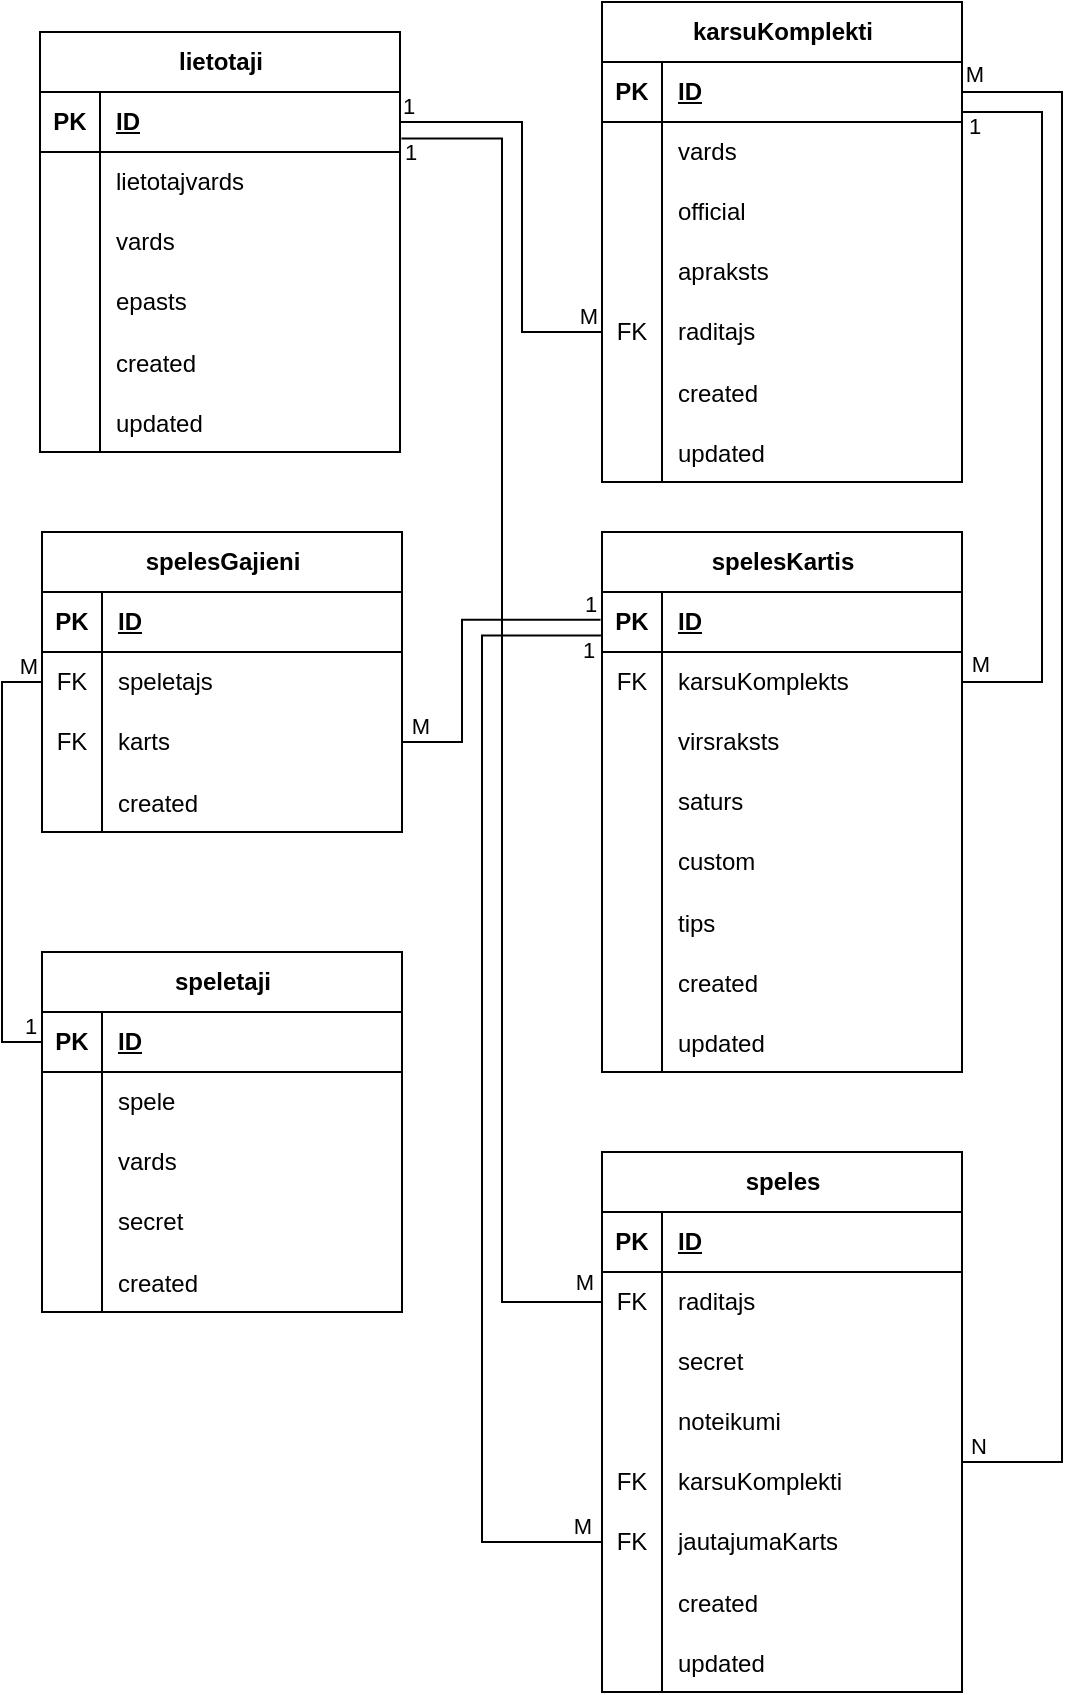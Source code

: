 <mxfile version="24.5.2" type="github">
  <diagram name="Page-1" id="EXvk1av4QzbM2JEnsB6L">
    <mxGraphModel dx="2074" dy="1150" grid="1" gridSize="10" guides="1" tooltips="1" connect="1" arrows="1" fold="1" page="1" pageScale="1" pageWidth="850" pageHeight="1100" math="0" shadow="0">
      <root>
        <mxCell id="0" />
        <mxCell id="1" parent="0" />
        <mxCell id="kJWyibOZ3onQmfDaFKH7-1" value="lietotaji" style="shape=table;startSize=30;container=1;collapsible=1;childLayout=tableLayout;fixedRows=1;rowLines=0;fontStyle=1;align=center;resizeLast=1;html=1;" parent="1" vertex="1">
          <mxGeometry x="319" y="200" width="180" height="210" as="geometry" />
        </mxCell>
        <mxCell id="kJWyibOZ3onQmfDaFKH7-2" value="" style="shape=tableRow;horizontal=0;startSize=0;swimlaneHead=0;swimlaneBody=0;fillColor=none;collapsible=0;dropTarget=0;points=[[0,0.5],[1,0.5]];portConstraint=eastwest;top=0;left=0;right=0;bottom=1;" parent="kJWyibOZ3onQmfDaFKH7-1" vertex="1">
          <mxGeometry y="30" width="180" height="30" as="geometry" />
        </mxCell>
        <mxCell id="kJWyibOZ3onQmfDaFKH7-3" value="PK" style="shape=partialRectangle;connectable=0;fillColor=none;top=0;left=0;bottom=0;right=0;fontStyle=1;overflow=hidden;whiteSpace=wrap;html=1;" parent="kJWyibOZ3onQmfDaFKH7-2" vertex="1">
          <mxGeometry width="30" height="30" as="geometry">
            <mxRectangle width="30" height="30" as="alternateBounds" />
          </mxGeometry>
        </mxCell>
        <mxCell id="kJWyibOZ3onQmfDaFKH7-4" value="ID" style="shape=partialRectangle;connectable=0;fillColor=none;top=0;left=0;bottom=0;right=0;align=left;spacingLeft=6;fontStyle=5;overflow=hidden;whiteSpace=wrap;html=1;" parent="kJWyibOZ3onQmfDaFKH7-2" vertex="1">
          <mxGeometry x="30" width="150" height="30" as="geometry">
            <mxRectangle width="150" height="30" as="alternateBounds" />
          </mxGeometry>
        </mxCell>
        <mxCell id="kJWyibOZ3onQmfDaFKH7-5" value="" style="shape=tableRow;horizontal=0;startSize=0;swimlaneHead=0;swimlaneBody=0;fillColor=none;collapsible=0;dropTarget=0;points=[[0,0.5],[1,0.5]];portConstraint=eastwest;top=0;left=0;right=0;bottom=0;" parent="kJWyibOZ3onQmfDaFKH7-1" vertex="1">
          <mxGeometry y="60" width="180" height="30" as="geometry" />
        </mxCell>
        <mxCell id="kJWyibOZ3onQmfDaFKH7-6" value="" style="shape=partialRectangle;connectable=0;fillColor=none;top=0;left=0;bottom=0;right=0;editable=1;overflow=hidden;whiteSpace=wrap;html=1;" parent="kJWyibOZ3onQmfDaFKH7-5" vertex="1">
          <mxGeometry width="30" height="30" as="geometry">
            <mxRectangle width="30" height="30" as="alternateBounds" />
          </mxGeometry>
        </mxCell>
        <mxCell id="kJWyibOZ3onQmfDaFKH7-7" value="lietotajvards&lt;span style=&quot;white-space: pre;&quot;&gt;&#x9;&lt;/span&gt;" style="shape=partialRectangle;connectable=0;fillColor=none;top=0;left=0;bottom=0;right=0;align=left;spacingLeft=6;overflow=hidden;whiteSpace=wrap;html=1;" parent="kJWyibOZ3onQmfDaFKH7-5" vertex="1">
          <mxGeometry x="30" width="150" height="30" as="geometry">
            <mxRectangle width="150" height="30" as="alternateBounds" />
          </mxGeometry>
        </mxCell>
        <mxCell id="kJWyibOZ3onQmfDaFKH7-8" value="" style="shape=tableRow;horizontal=0;startSize=0;swimlaneHead=0;swimlaneBody=0;fillColor=none;collapsible=0;dropTarget=0;points=[[0,0.5],[1,0.5]];portConstraint=eastwest;top=0;left=0;right=0;bottom=0;" parent="kJWyibOZ3onQmfDaFKH7-1" vertex="1">
          <mxGeometry y="90" width="180" height="30" as="geometry" />
        </mxCell>
        <mxCell id="kJWyibOZ3onQmfDaFKH7-9" value="" style="shape=partialRectangle;connectable=0;fillColor=none;top=0;left=0;bottom=0;right=0;editable=1;overflow=hidden;whiteSpace=wrap;html=1;" parent="kJWyibOZ3onQmfDaFKH7-8" vertex="1">
          <mxGeometry width="30" height="30" as="geometry">
            <mxRectangle width="30" height="30" as="alternateBounds" />
          </mxGeometry>
        </mxCell>
        <mxCell id="kJWyibOZ3onQmfDaFKH7-10" value="vards" style="shape=partialRectangle;connectable=0;fillColor=none;top=0;left=0;bottom=0;right=0;align=left;spacingLeft=6;overflow=hidden;whiteSpace=wrap;html=1;" parent="kJWyibOZ3onQmfDaFKH7-8" vertex="1">
          <mxGeometry x="30" width="150" height="30" as="geometry">
            <mxRectangle width="150" height="30" as="alternateBounds" />
          </mxGeometry>
        </mxCell>
        <mxCell id="kJWyibOZ3onQmfDaFKH7-11" value="" style="shape=tableRow;horizontal=0;startSize=0;swimlaneHead=0;swimlaneBody=0;fillColor=none;collapsible=0;dropTarget=0;points=[[0,0.5],[1,0.5]];portConstraint=eastwest;top=0;left=0;right=0;bottom=0;" parent="kJWyibOZ3onQmfDaFKH7-1" vertex="1">
          <mxGeometry y="120" width="180" height="30" as="geometry" />
        </mxCell>
        <mxCell id="kJWyibOZ3onQmfDaFKH7-12" value="" style="shape=partialRectangle;connectable=0;fillColor=none;top=0;left=0;bottom=0;right=0;editable=1;overflow=hidden;whiteSpace=wrap;html=1;" parent="kJWyibOZ3onQmfDaFKH7-11" vertex="1">
          <mxGeometry width="30" height="30" as="geometry">
            <mxRectangle width="30" height="30" as="alternateBounds" />
          </mxGeometry>
        </mxCell>
        <mxCell id="kJWyibOZ3onQmfDaFKH7-13" value="epasts" style="shape=partialRectangle;connectable=0;fillColor=none;top=0;left=0;bottom=0;right=0;align=left;spacingLeft=6;overflow=hidden;whiteSpace=wrap;html=1;" parent="kJWyibOZ3onQmfDaFKH7-11" vertex="1">
          <mxGeometry x="30" width="150" height="30" as="geometry">
            <mxRectangle width="150" height="30" as="alternateBounds" />
          </mxGeometry>
        </mxCell>
        <mxCell id="kJWyibOZ3onQmfDaFKH7-14" value="" style="shape=tableRow;horizontal=0;startSize=0;swimlaneHead=0;swimlaneBody=0;fillColor=none;collapsible=0;dropTarget=0;points=[[0,0.5],[1,0.5]];portConstraint=eastwest;top=0;left=0;right=0;bottom=0;" parent="kJWyibOZ3onQmfDaFKH7-1" vertex="1">
          <mxGeometry y="150" width="180" height="30" as="geometry" />
        </mxCell>
        <mxCell id="kJWyibOZ3onQmfDaFKH7-15" value="" style="shape=partialRectangle;connectable=0;fillColor=none;top=0;left=0;bottom=0;right=0;editable=1;overflow=hidden;" parent="kJWyibOZ3onQmfDaFKH7-14" vertex="1">
          <mxGeometry width="30" height="30" as="geometry">
            <mxRectangle width="30" height="30" as="alternateBounds" />
          </mxGeometry>
        </mxCell>
        <mxCell id="kJWyibOZ3onQmfDaFKH7-16" value="created" style="shape=partialRectangle;connectable=0;fillColor=none;top=0;left=0;bottom=0;right=0;align=left;spacingLeft=6;overflow=hidden;" parent="kJWyibOZ3onQmfDaFKH7-14" vertex="1">
          <mxGeometry x="30" width="150" height="30" as="geometry">
            <mxRectangle width="150" height="30" as="alternateBounds" />
          </mxGeometry>
        </mxCell>
        <mxCell id="kJWyibOZ3onQmfDaFKH7-17" value="" style="shape=tableRow;horizontal=0;startSize=0;swimlaneHead=0;swimlaneBody=0;fillColor=none;collapsible=0;dropTarget=0;points=[[0,0.5],[1,0.5]];portConstraint=eastwest;top=0;left=0;right=0;bottom=0;" parent="kJWyibOZ3onQmfDaFKH7-1" vertex="1">
          <mxGeometry y="180" width="180" height="30" as="geometry" />
        </mxCell>
        <mxCell id="kJWyibOZ3onQmfDaFKH7-18" value="" style="shape=partialRectangle;connectable=0;fillColor=none;top=0;left=0;bottom=0;right=0;editable=1;overflow=hidden;" parent="kJWyibOZ3onQmfDaFKH7-17" vertex="1">
          <mxGeometry width="30" height="30" as="geometry">
            <mxRectangle width="30" height="30" as="alternateBounds" />
          </mxGeometry>
        </mxCell>
        <mxCell id="kJWyibOZ3onQmfDaFKH7-19" value="updated" style="shape=partialRectangle;connectable=0;fillColor=none;top=0;left=0;bottom=0;right=0;align=left;spacingLeft=6;overflow=hidden;" parent="kJWyibOZ3onQmfDaFKH7-17" vertex="1">
          <mxGeometry x="30" width="150" height="30" as="geometry">
            <mxRectangle width="150" height="30" as="alternateBounds" />
          </mxGeometry>
        </mxCell>
        <mxCell id="kJWyibOZ3onQmfDaFKH7-20" value="karsuKomplekti" style="shape=table;startSize=30;container=1;collapsible=1;childLayout=tableLayout;fixedRows=1;rowLines=0;fontStyle=1;align=center;resizeLast=1;html=1;" parent="1" vertex="1">
          <mxGeometry x="600" y="185" width="180" height="240" as="geometry" />
        </mxCell>
        <mxCell id="kJWyibOZ3onQmfDaFKH7-21" value="" style="shape=tableRow;horizontal=0;startSize=0;swimlaneHead=0;swimlaneBody=0;fillColor=none;collapsible=0;dropTarget=0;points=[[0,0.5],[1,0.5]];portConstraint=eastwest;top=0;left=0;right=0;bottom=1;" parent="kJWyibOZ3onQmfDaFKH7-20" vertex="1">
          <mxGeometry y="30" width="180" height="30" as="geometry" />
        </mxCell>
        <mxCell id="kJWyibOZ3onQmfDaFKH7-22" value="PK" style="shape=partialRectangle;connectable=0;fillColor=none;top=0;left=0;bottom=0;right=0;fontStyle=1;overflow=hidden;whiteSpace=wrap;html=1;" parent="kJWyibOZ3onQmfDaFKH7-21" vertex="1">
          <mxGeometry width="30" height="30" as="geometry">
            <mxRectangle width="30" height="30" as="alternateBounds" />
          </mxGeometry>
        </mxCell>
        <mxCell id="kJWyibOZ3onQmfDaFKH7-23" value="ID" style="shape=partialRectangle;connectable=0;fillColor=none;top=0;left=0;bottom=0;right=0;align=left;spacingLeft=6;fontStyle=5;overflow=hidden;whiteSpace=wrap;html=1;" parent="kJWyibOZ3onQmfDaFKH7-21" vertex="1">
          <mxGeometry x="30" width="150" height="30" as="geometry">
            <mxRectangle width="150" height="30" as="alternateBounds" />
          </mxGeometry>
        </mxCell>
        <mxCell id="kJWyibOZ3onQmfDaFKH7-24" value="" style="shape=tableRow;horizontal=0;startSize=0;swimlaneHead=0;swimlaneBody=0;fillColor=none;collapsible=0;dropTarget=0;points=[[0,0.5],[1,0.5]];portConstraint=eastwest;top=0;left=0;right=0;bottom=0;" parent="kJWyibOZ3onQmfDaFKH7-20" vertex="1">
          <mxGeometry y="60" width="180" height="30" as="geometry" />
        </mxCell>
        <mxCell id="kJWyibOZ3onQmfDaFKH7-25" value="" style="shape=partialRectangle;connectable=0;fillColor=none;top=0;left=0;bottom=0;right=0;editable=1;overflow=hidden;whiteSpace=wrap;html=1;" parent="kJWyibOZ3onQmfDaFKH7-24" vertex="1">
          <mxGeometry width="30" height="30" as="geometry">
            <mxRectangle width="30" height="30" as="alternateBounds" />
          </mxGeometry>
        </mxCell>
        <mxCell id="kJWyibOZ3onQmfDaFKH7-26" value="vards" style="shape=partialRectangle;connectable=0;fillColor=none;top=0;left=0;bottom=0;right=0;align=left;spacingLeft=6;overflow=hidden;whiteSpace=wrap;html=1;" parent="kJWyibOZ3onQmfDaFKH7-24" vertex="1">
          <mxGeometry x="30" width="150" height="30" as="geometry">
            <mxRectangle width="150" height="30" as="alternateBounds" />
          </mxGeometry>
        </mxCell>
        <mxCell id="kJWyibOZ3onQmfDaFKH7-27" value="" style="shape=tableRow;horizontal=0;startSize=0;swimlaneHead=0;swimlaneBody=0;fillColor=none;collapsible=0;dropTarget=0;points=[[0,0.5],[1,0.5]];portConstraint=eastwest;top=0;left=0;right=0;bottom=0;" parent="kJWyibOZ3onQmfDaFKH7-20" vertex="1">
          <mxGeometry y="90" width="180" height="30" as="geometry" />
        </mxCell>
        <mxCell id="kJWyibOZ3onQmfDaFKH7-28" value="" style="shape=partialRectangle;connectable=0;fillColor=none;top=0;left=0;bottom=0;right=0;editable=1;overflow=hidden;whiteSpace=wrap;html=1;" parent="kJWyibOZ3onQmfDaFKH7-27" vertex="1">
          <mxGeometry width="30" height="30" as="geometry">
            <mxRectangle width="30" height="30" as="alternateBounds" />
          </mxGeometry>
        </mxCell>
        <mxCell id="kJWyibOZ3onQmfDaFKH7-29" value="official" style="shape=partialRectangle;connectable=0;fillColor=none;top=0;left=0;bottom=0;right=0;align=left;spacingLeft=6;overflow=hidden;whiteSpace=wrap;html=1;" parent="kJWyibOZ3onQmfDaFKH7-27" vertex="1">
          <mxGeometry x="30" width="150" height="30" as="geometry">
            <mxRectangle width="150" height="30" as="alternateBounds" />
          </mxGeometry>
        </mxCell>
        <mxCell id="kJWyibOZ3onQmfDaFKH7-30" value="" style="shape=tableRow;horizontal=0;startSize=0;swimlaneHead=0;swimlaneBody=0;fillColor=none;collapsible=0;dropTarget=0;points=[[0,0.5],[1,0.5]];portConstraint=eastwest;top=0;left=0;right=0;bottom=0;" parent="kJWyibOZ3onQmfDaFKH7-20" vertex="1">
          <mxGeometry y="120" width="180" height="30" as="geometry" />
        </mxCell>
        <mxCell id="kJWyibOZ3onQmfDaFKH7-31" value="" style="shape=partialRectangle;connectable=0;fillColor=none;top=0;left=0;bottom=0;right=0;editable=1;overflow=hidden;whiteSpace=wrap;html=1;" parent="kJWyibOZ3onQmfDaFKH7-30" vertex="1">
          <mxGeometry width="30" height="30" as="geometry">
            <mxRectangle width="30" height="30" as="alternateBounds" />
          </mxGeometry>
        </mxCell>
        <mxCell id="kJWyibOZ3onQmfDaFKH7-32" value="apraksts" style="shape=partialRectangle;connectable=0;fillColor=none;top=0;left=0;bottom=0;right=0;align=left;spacingLeft=6;overflow=hidden;whiteSpace=wrap;html=1;" parent="kJWyibOZ3onQmfDaFKH7-30" vertex="1">
          <mxGeometry x="30" width="150" height="30" as="geometry">
            <mxRectangle width="150" height="30" as="alternateBounds" />
          </mxGeometry>
        </mxCell>
        <mxCell id="kJWyibOZ3onQmfDaFKH7-33" value="" style="shape=tableRow;horizontal=0;startSize=0;swimlaneHead=0;swimlaneBody=0;fillColor=none;collapsible=0;dropTarget=0;points=[[0,0.5],[1,0.5]];portConstraint=eastwest;top=0;left=0;right=0;bottom=0;" parent="kJWyibOZ3onQmfDaFKH7-20" vertex="1">
          <mxGeometry y="150" width="180" height="30" as="geometry" />
        </mxCell>
        <mxCell id="kJWyibOZ3onQmfDaFKH7-34" value="FK" style="shape=partialRectangle;connectable=0;fillColor=none;top=0;left=0;bottom=0;right=0;fontStyle=0;overflow=hidden;whiteSpace=wrap;html=1;" parent="kJWyibOZ3onQmfDaFKH7-33" vertex="1">
          <mxGeometry width="30" height="30" as="geometry">
            <mxRectangle width="30" height="30" as="alternateBounds" />
          </mxGeometry>
        </mxCell>
        <mxCell id="kJWyibOZ3onQmfDaFKH7-35" value="raditajs" style="shape=partialRectangle;connectable=0;fillColor=none;top=0;left=0;bottom=0;right=0;align=left;spacingLeft=6;fontStyle=0;overflow=hidden;whiteSpace=wrap;html=1;" parent="kJWyibOZ3onQmfDaFKH7-33" vertex="1">
          <mxGeometry x="30" width="150" height="30" as="geometry">
            <mxRectangle width="150" height="30" as="alternateBounds" />
          </mxGeometry>
        </mxCell>
        <mxCell id="kJWyibOZ3onQmfDaFKH7-162" value="" style="shape=tableRow;horizontal=0;startSize=0;swimlaneHead=0;swimlaneBody=0;fillColor=none;collapsible=0;dropTarget=0;points=[[0,0.5],[1,0.5]];portConstraint=eastwest;top=0;left=0;right=0;bottom=0;" parent="kJWyibOZ3onQmfDaFKH7-20" vertex="1">
          <mxGeometry y="180" width="180" height="30" as="geometry" />
        </mxCell>
        <mxCell id="kJWyibOZ3onQmfDaFKH7-163" value="" style="shape=partialRectangle;connectable=0;fillColor=none;top=0;left=0;bottom=0;right=0;editable=1;overflow=hidden;" parent="kJWyibOZ3onQmfDaFKH7-162" vertex="1">
          <mxGeometry width="30" height="30" as="geometry">
            <mxRectangle width="30" height="30" as="alternateBounds" />
          </mxGeometry>
        </mxCell>
        <mxCell id="kJWyibOZ3onQmfDaFKH7-164" value="created" style="shape=partialRectangle;connectable=0;fillColor=none;top=0;left=0;bottom=0;right=0;align=left;spacingLeft=6;overflow=hidden;" parent="kJWyibOZ3onQmfDaFKH7-162" vertex="1">
          <mxGeometry x="30" width="150" height="30" as="geometry">
            <mxRectangle width="150" height="30" as="alternateBounds" />
          </mxGeometry>
        </mxCell>
        <mxCell id="kJWyibOZ3onQmfDaFKH7-165" value="" style="shape=tableRow;horizontal=0;startSize=0;swimlaneHead=0;swimlaneBody=0;fillColor=none;collapsible=0;dropTarget=0;points=[[0,0.5],[1,0.5]];portConstraint=eastwest;top=0;left=0;right=0;bottom=0;" parent="kJWyibOZ3onQmfDaFKH7-20" vertex="1">
          <mxGeometry y="210" width="180" height="30" as="geometry" />
        </mxCell>
        <mxCell id="kJWyibOZ3onQmfDaFKH7-166" value="" style="shape=partialRectangle;connectable=0;fillColor=none;top=0;left=0;bottom=0;right=0;editable=1;overflow=hidden;" parent="kJWyibOZ3onQmfDaFKH7-165" vertex="1">
          <mxGeometry width="30" height="30" as="geometry">
            <mxRectangle width="30" height="30" as="alternateBounds" />
          </mxGeometry>
        </mxCell>
        <mxCell id="kJWyibOZ3onQmfDaFKH7-167" value="updated" style="shape=partialRectangle;connectable=0;fillColor=none;top=0;left=0;bottom=0;right=0;align=left;spacingLeft=6;overflow=hidden;" parent="kJWyibOZ3onQmfDaFKH7-165" vertex="1">
          <mxGeometry x="30" width="150" height="30" as="geometry">
            <mxRectangle width="150" height="30" as="alternateBounds" />
          </mxGeometry>
        </mxCell>
        <mxCell id="kJWyibOZ3onQmfDaFKH7-36" style="edgeStyle=orthogonalEdgeStyle;rounded=0;orthogonalLoop=1;jettySize=auto;html=1;entryX=1;entryY=0.5;entryDx=0;entryDy=0;endArrow=none;endFill=0;" parent="1" source="kJWyibOZ3onQmfDaFKH7-33" target="kJWyibOZ3onQmfDaFKH7-2" edge="1">
          <mxGeometry relative="1" as="geometry">
            <Array as="points">
              <mxPoint x="560" y="350" />
              <mxPoint x="560" y="245" />
            </Array>
          </mxGeometry>
        </mxCell>
        <mxCell id="kJWyibOZ3onQmfDaFKH7-127" value="1" style="edgeLabel;html=1;align=center;verticalAlign=middle;resizable=0;points=[];" parent="kJWyibOZ3onQmfDaFKH7-36" vertex="1" connectable="0">
          <mxGeometry x="0.92" relative="1" as="geometry">
            <mxPoint x="-4" y="-8" as="offset" />
          </mxGeometry>
        </mxCell>
        <mxCell id="kJWyibOZ3onQmfDaFKH7-128" value="M" style="edgeLabel;html=1;align=center;verticalAlign=middle;resizable=0;points=[];" parent="kJWyibOZ3onQmfDaFKH7-36" vertex="1" connectable="0">
          <mxGeometry x="-0.882" relative="1" as="geometry">
            <mxPoint x="5" y="-8" as="offset" />
          </mxGeometry>
        </mxCell>
        <mxCell id="kJWyibOZ3onQmfDaFKH7-37" value="spelesGajieni" style="shape=table;startSize=30;container=1;collapsible=1;childLayout=tableLayout;fixedRows=1;rowLines=0;fontStyle=1;align=center;resizeLast=1;html=1;" parent="1" vertex="1">
          <mxGeometry x="320" y="450" width="180" height="150" as="geometry" />
        </mxCell>
        <mxCell id="kJWyibOZ3onQmfDaFKH7-38" value="" style="shape=tableRow;horizontal=0;startSize=0;swimlaneHead=0;swimlaneBody=0;fillColor=none;collapsible=0;dropTarget=0;points=[[0,0.5],[1,0.5]];portConstraint=eastwest;top=0;left=0;right=0;bottom=1;" parent="kJWyibOZ3onQmfDaFKH7-37" vertex="1">
          <mxGeometry y="30" width="180" height="30" as="geometry" />
        </mxCell>
        <mxCell id="kJWyibOZ3onQmfDaFKH7-39" value="PK" style="shape=partialRectangle;connectable=0;fillColor=none;top=0;left=0;bottom=0;right=0;fontStyle=1;overflow=hidden;whiteSpace=wrap;html=1;" parent="kJWyibOZ3onQmfDaFKH7-38" vertex="1">
          <mxGeometry width="30" height="30" as="geometry">
            <mxRectangle width="30" height="30" as="alternateBounds" />
          </mxGeometry>
        </mxCell>
        <mxCell id="kJWyibOZ3onQmfDaFKH7-40" value="ID" style="shape=partialRectangle;connectable=0;fillColor=none;top=0;left=0;bottom=0;right=0;align=left;spacingLeft=6;fontStyle=5;overflow=hidden;whiteSpace=wrap;html=1;" parent="kJWyibOZ3onQmfDaFKH7-38" vertex="1">
          <mxGeometry x="30" width="150" height="30" as="geometry">
            <mxRectangle width="150" height="30" as="alternateBounds" />
          </mxGeometry>
        </mxCell>
        <mxCell id="kJWyibOZ3onQmfDaFKH7-53" value="" style="shape=tableRow;horizontal=0;startSize=0;swimlaneHead=0;swimlaneBody=0;fillColor=none;collapsible=0;dropTarget=0;points=[[0,0.5],[1,0.5]];portConstraint=eastwest;top=0;left=0;right=0;bottom=0;" parent="kJWyibOZ3onQmfDaFKH7-37" vertex="1">
          <mxGeometry y="60" width="180" height="30" as="geometry" />
        </mxCell>
        <mxCell id="kJWyibOZ3onQmfDaFKH7-54" value="FK" style="shape=partialRectangle;connectable=0;fillColor=none;top=0;left=0;bottom=0;right=0;fontStyle=0;overflow=hidden;whiteSpace=wrap;html=1;" parent="kJWyibOZ3onQmfDaFKH7-53" vertex="1">
          <mxGeometry width="30" height="30" as="geometry">
            <mxRectangle width="30" height="30" as="alternateBounds" />
          </mxGeometry>
        </mxCell>
        <mxCell id="kJWyibOZ3onQmfDaFKH7-55" value="speletajs" style="shape=partialRectangle;connectable=0;fillColor=none;top=0;left=0;bottom=0;right=0;align=left;spacingLeft=6;fontStyle=0;overflow=hidden;whiteSpace=wrap;html=1;" parent="kJWyibOZ3onQmfDaFKH7-53" vertex="1">
          <mxGeometry x="30" width="150" height="30" as="geometry">
            <mxRectangle width="150" height="30" as="alternateBounds" />
          </mxGeometry>
        </mxCell>
        <mxCell id="kJWyibOZ3onQmfDaFKH7-56" value="" style="shape=tableRow;horizontal=0;startSize=0;swimlaneHead=0;swimlaneBody=0;fillColor=none;collapsible=0;dropTarget=0;points=[[0,0.5],[1,0.5]];portConstraint=eastwest;top=0;left=0;right=0;bottom=0;" parent="kJWyibOZ3onQmfDaFKH7-37" vertex="1">
          <mxGeometry y="90" width="180" height="30" as="geometry" />
        </mxCell>
        <mxCell id="kJWyibOZ3onQmfDaFKH7-57" value="FK" style="shape=partialRectangle;connectable=0;fillColor=none;top=0;left=0;bottom=0;right=0;fontStyle=0;overflow=hidden;whiteSpace=wrap;html=1;" parent="kJWyibOZ3onQmfDaFKH7-56" vertex="1">
          <mxGeometry width="30" height="30" as="geometry">
            <mxRectangle width="30" height="30" as="alternateBounds" />
          </mxGeometry>
        </mxCell>
        <mxCell id="kJWyibOZ3onQmfDaFKH7-58" value="karts" style="shape=partialRectangle;connectable=0;fillColor=none;top=0;left=0;bottom=0;right=0;align=left;spacingLeft=6;fontStyle=0;overflow=hidden;whiteSpace=wrap;html=1;" parent="kJWyibOZ3onQmfDaFKH7-56" vertex="1">
          <mxGeometry x="30" width="150" height="30" as="geometry">
            <mxRectangle width="150" height="30" as="alternateBounds" />
          </mxGeometry>
        </mxCell>
        <mxCell id="kJWyibOZ3onQmfDaFKH7-171" value="" style="shape=tableRow;horizontal=0;startSize=0;swimlaneHead=0;swimlaneBody=0;fillColor=none;collapsible=0;dropTarget=0;points=[[0,0.5],[1,0.5]];portConstraint=eastwest;top=0;left=0;right=0;bottom=0;" parent="kJWyibOZ3onQmfDaFKH7-37" vertex="1">
          <mxGeometry y="120" width="180" height="30" as="geometry" />
        </mxCell>
        <mxCell id="kJWyibOZ3onQmfDaFKH7-172" value="" style="shape=partialRectangle;connectable=0;fillColor=none;top=0;left=0;bottom=0;right=0;editable=1;overflow=hidden;" parent="kJWyibOZ3onQmfDaFKH7-171" vertex="1">
          <mxGeometry width="30" height="30" as="geometry">
            <mxRectangle width="30" height="30" as="alternateBounds" />
          </mxGeometry>
        </mxCell>
        <mxCell id="kJWyibOZ3onQmfDaFKH7-173" value="created" style="shape=partialRectangle;connectable=0;fillColor=none;top=0;left=0;bottom=0;right=0;align=left;spacingLeft=6;overflow=hidden;" parent="kJWyibOZ3onQmfDaFKH7-171" vertex="1">
          <mxGeometry x="30" width="150" height="30" as="geometry">
            <mxRectangle width="150" height="30" as="alternateBounds" />
          </mxGeometry>
        </mxCell>
        <mxCell id="kJWyibOZ3onQmfDaFKH7-61" value="speletaji" style="shape=table;startSize=30;container=1;collapsible=1;childLayout=tableLayout;fixedRows=1;rowLines=0;fontStyle=1;align=center;resizeLast=1;html=1;" parent="1" vertex="1">
          <mxGeometry x="320" y="660" width="180" height="180" as="geometry" />
        </mxCell>
        <mxCell id="kJWyibOZ3onQmfDaFKH7-62" value="" style="shape=tableRow;horizontal=0;startSize=0;swimlaneHead=0;swimlaneBody=0;fillColor=none;collapsible=0;dropTarget=0;points=[[0,0.5],[1,0.5]];portConstraint=eastwest;top=0;left=0;right=0;bottom=1;" parent="kJWyibOZ3onQmfDaFKH7-61" vertex="1">
          <mxGeometry y="30" width="180" height="30" as="geometry" />
        </mxCell>
        <mxCell id="kJWyibOZ3onQmfDaFKH7-63" value="PK" style="shape=partialRectangle;connectable=0;fillColor=none;top=0;left=0;bottom=0;right=0;fontStyle=1;overflow=hidden;whiteSpace=wrap;html=1;" parent="kJWyibOZ3onQmfDaFKH7-62" vertex="1">
          <mxGeometry width="30" height="30" as="geometry">
            <mxRectangle width="30" height="30" as="alternateBounds" />
          </mxGeometry>
        </mxCell>
        <mxCell id="kJWyibOZ3onQmfDaFKH7-64" value="ID" style="shape=partialRectangle;connectable=0;fillColor=none;top=0;left=0;bottom=0;right=0;align=left;spacingLeft=6;fontStyle=5;overflow=hidden;whiteSpace=wrap;html=1;" parent="kJWyibOZ3onQmfDaFKH7-62" vertex="1">
          <mxGeometry x="30" width="150" height="30" as="geometry">
            <mxRectangle width="150" height="30" as="alternateBounds" />
          </mxGeometry>
        </mxCell>
        <mxCell id="kJWyibOZ3onQmfDaFKH7-65" value="" style="shape=tableRow;horizontal=0;startSize=0;swimlaneHead=0;swimlaneBody=0;fillColor=none;collapsible=0;dropTarget=0;points=[[0,0.5],[1,0.5]];portConstraint=eastwest;top=0;left=0;right=0;bottom=0;" parent="kJWyibOZ3onQmfDaFKH7-61" vertex="1">
          <mxGeometry y="60" width="180" height="30" as="geometry" />
        </mxCell>
        <mxCell id="kJWyibOZ3onQmfDaFKH7-66" value="" style="shape=partialRectangle;connectable=0;fillColor=none;top=0;left=0;bottom=0;right=0;editable=1;overflow=hidden;whiteSpace=wrap;html=1;" parent="kJWyibOZ3onQmfDaFKH7-65" vertex="1">
          <mxGeometry width="30" height="30" as="geometry">
            <mxRectangle width="30" height="30" as="alternateBounds" />
          </mxGeometry>
        </mxCell>
        <mxCell id="kJWyibOZ3onQmfDaFKH7-67" value="spele" style="shape=partialRectangle;connectable=0;fillColor=none;top=0;left=0;bottom=0;right=0;align=left;spacingLeft=6;overflow=hidden;whiteSpace=wrap;html=1;" parent="kJWyibOZ3onQmfDaFKH7-65" vertex="1">
          <mxGeometry x="30" width="150" height="30" as="geometry">
            <mxRectangle width="150" height="30" as="alternateBounds" />
          </mxGeometry>
        </mxCell>
        <mxCell id="kJWyibOZ3onQmfDaFKH7-68" value="" style="shape=tableRow;horizontal=0;startSize=0;swimlaneHead=0;swimlaneBody=0;fillColor=none;collapsible=0;dropTarget=0;points=[[0,0.5],[1,0.5]];portConstraint=eastwest;top=0;left=0;right=0;bottom=0;" parent="kJWyibOZ3onQmfDaFKH7-61" vertex="1">
          <mxGeometry y="90" width="180" height="30" as="geometry" />
        </mxCell>
        <mxCell id="kJWyibOZ3onQmfDaFKH7-69" value="" style="shape=partialRectangle;connectable=0;fillColor=none;top=0;left=0;bottom=0;right=0;editable=1;overflow=hidden;whiteSpace=wrap;html=1;" parent="kJWyibOZ3onQmfDaFKH7-68" vertex="1">
          <mxGeometry width="30" height="30" as="geometry">
            <mxRectangle width="30" height="30" as="alternateBounds" />
          </mxGeometry>
        </mxCell>
        <mxCell id="kJWyibOZ3onQmfDaFKH7-70" value="vards" style="shape=partialRectangle;connectable=0;fillColor=none;top=0;left=0;bottom=0;right=0;align=left;spacingLeft=6;overflow=hidden;whiteSpace=wrap;html=1;" parent="kJWyibOZ3onQmfDaFKH7-68" vertex="1">
          <mxGeometry x="30" width="150" height="30" as="geometry">
            <mxRectangle width="150" height="30" as="alternateBounds" />
          </mxGeometry>
        </mxCell>
        <mxCell id="kJWyibOZ3onQmfDaFKH7-71" value="" style="shape=tableRow;horizontal=0;startSize=0;swimlaneHead=0;swimlaneBody=0;fillColor=none;collapsible=0;dropTarget=0;points=[[0,0.5],[1,0.5]];portConstraint=eastwest;top=0;left=0;right=0;bottom=0;" parent="kJWyibOZ3onQmfDaFKH7-61" vertex="1">
          <mxGeometry y="120" width="180" height="30" as="geometry" />
        </mxCell>
        <mxCell id="kJWyibOZ3onQmfDaFKH7-72" value="" style="shape=partialRectangle;connectable=0;fillColor=none;top=0;left=0;bottom=0;right=0;editable=1;overflow=hidden;whiteSpace=wrap;html=1;" parent="kJWyibOZ3onQmfDaFKH7-71" vertex="1">
          <mxGeometry width="30" height="30" as="geometry">
            <mxRectangle width="30" height="30" as="alternateBounds" />
          </mxGeometry>
        </mxCell>
        <mxCell id="kJWyibOZ3onQmfDaFKH7-73" value="secret" style="shape=partialRectangle;connectable=0;fillColor=none;top=0;left=0;bottom=0;right=0;align=left;spacingLeft=6;overflow=hidden;whiteSpace=wrap;html=1;" parent="kJWyibOZ3onQmfDaFKH7-71" vertex="1">
          <mxGeometry x="30" width="150" height="30" as="geometry">
            <mxRectangle width="150" height="30" as="alternateBounds" />
          </mxGeometry>
        </mxCell>
        <mxCell id="kJWyibOZ3onQmfDaFKH7-141" value="" style="shape=tableRow;horizontal=0;startSize=0;swimlaneHead=0;swimlaneBody=0;fillColor=none;collapsible=0;dropTarget=0;points=[[0,0.5],[1,0.5]];portConstraint=eastwest;top=0;left=0;right=0;bottom=0;" parent="kJWyibOZ3onQmfDaFKH7-61" vertex="1">
          <mxGeometry y="150" width="180" height="30" as="geometry" />
        </mxCell>
        <mxCell id="kJWyibOZ3onQmfDaFKH7-142" value="" style="shape=partialRectangle;connectable=0;fillColor=none;top=0;left=0;bottom=0;right=0;editable=1;overflow=hidden;" parent="kJWyibOZ3onQmfDaFKH7-141" vertex="1">
          <mxGeometry width="30" height="30" as="geometry">
            <mxRectangle width="30" height="30" as="alternateBounds" />
          </mxGeometry>
        </mxCell>
        <mxCell id="kJWyibOZ3onQmfDaFKH7-143" value="created" style="shape=partialRectangle;connectable=0;fillColor=none;top=0;left=0;bottom=0;right=0;align=left;spacingLeft=6;overflow=hidden;" parent="kJWyibOZ3onQmfDaFKH7-141" vertex="1">
          <mxGeometry x="30" width="150" height="30" as="geometry">
            <mxRectangle width="150" height="30" as="alternateBounds" />
          </mxGeometry>
        </mxCell>
        <mxCell id="kJWyibOZ3onQmfDaFKH7-74" style="edgeStyle=orthogonalEdgeStyle;rounded=0;orthogonalLoop=1;jettySize=auto;html=1;entryX=0;entryY=0.5;entryDx=0;entryDy=0;endArrow=none;endFill=0;" parent="1" source="kJWyibOZ3onQmfDaFKH7-53" target="kJWyibOZ3onQmfDaFKH7-62" edge="1">
          <mxGeometry relative="1" as="geometry">
            <Array as="points">
              <mxPoint x="300" y="525" />
              <mxPoint x="300" y="705" />
            </Array>
          </mxGeometry>
        </mxCell>
        <mxCell id="kJWyibOZ3onQmfDaFKH7-119" value="M" style="edgeLabel;html=1;align=center;verticalAlign=middle;resizable=0;points=[];" parent="kJWyibOZ3onQmfDaFKH7-74" vertex="1" connectable="0">
          <mxGeometry x="-0.924" relative="1" as="geometry">
            <mxPoint x="1" y="-8" as="offset" />
          </mxGeometry>
        </mxCell>
        <mxCell id="kJWyibOZ3onQmfDaFKH7-120" value="1" style="edgeLabel;html=1;align=center;verticalAlign=middle;resizable=0;points=[];" parent="kJWyibOZ3onQmfDaFKH7-74" vertex="1" connectable="0">
          <mxGeometry x="0.812" relative="1" as="geometry">
            <mxPoint x="14" y="-8" as="offset" />
          </mxGeometry>
        </mxCell>
        <mxCell id="kJWyibOZ3onQmfDaFKH7-75" value="spelesKartis" style="shape=table;startSize=30;container=1;collapsible=1;childLayout=tableLayout;fixedRows=1;rowLines=0;fontStyle=1;align=center;resizeLast=1;html=1;" parent="1" vertex="1">
          <mxGeometry x="600" y="450" width="180" height="270" as="geometry" />
        </mxCell>
        <mxCell id="kJWyibOZ3onQmfDaFKH7-76" value="" style="shape=tableRow;horizontal=0;startSize=0;swimlaneHead=0;swimlaneBody=0;fillColor=none;collapsible=0;dropTarget=0;points=[[0,0.5],[1,0.5]];portConstraint=eastwest;top=0;left=0;right=0;bottom=1;" parent="kJWyibOZ3onQmfDaFKH7-75" vertex="1">
          <mxGeometry y="30" width="180" height="30" as="geometry" />
        </mxCell>
        <mxCell id="kJWyibOZ3onQmfDaFKH7-77" value="PK" style="shape=partialRectangle;connectable=0;fillColor=none;top=0;left=0;bottom=0;right=0;fontStyle=1;overflow=hidden;whiteSpace=wrap;html=1;" parent="kJWyibOZ3onQmfDaFKH7-76" vertex="1">
          <mxGeometry width="30" height="30" as="geometry">
            <mxRectangle width="30" height="30" as="alternateBounds" />
          </mxGeometry>
        </mxCell>
        <mxCell id="kJWyibOZ3onQmfDaFKH7-78" value="ID" style="shape=partialRectangle;connectable=0;fillColor=none;top=0;left=0;bottom=0;right=0;align=left;spacingLeft=6;fontStyle=5;overflow=hidden;whiteSpace=wrap;html=1;" parent="kJWyibOZ3onQmfDaFKH7-76" vertex="1">
          <mxGeometry x="30" width="150" height="30" as="geometry">
            <mxRectangle width="150" height="30" as="alternateBounds" />
          </mxGeometry>
        </mxCell>
        <mxCell id="kJWyibOZ3onQmfDaFKH7-88" value="" style="shape=tableRow;horizontal=0;startSize=0;swimlaneHead=0;swimlaneBody=0;fillColor=none;collapsible=0;dropTarget=0;points=[[0,0.5],[1,0.5]];portConstraint=eastwest;top=0;left=0;right=0;bottom=0;" parent="kJWyibOZ3onQmfDaFKH7-75" vertex="1">
          <mxGeometry y="60" width="180" height="30" as="geometry" />
        </mxCell>
        <mxCell id="kJWyibOZ3onQmfDaFKH7-89" value="FK" style="shape=partialRectangle;connectable=0;fillColor=none;top=0;left=0;bottom=0;right=0;fontStyle=0;overflow=hidden;whiteSpace=wrap;html=1;" parent="kJWyibOZ3onQmfDaFKH7-88" vertex="1">
          <mxGeometry width="30" height="30" as="geometry">
            <mxRectangle width="30" height="30" as="alternateBounds" />
          </mxGeometry>
        </mxCell>
        <mxCell id="kJWyibOZ3onQmfDaFKH7-90" value="karsuKomplekts" style="shape=partialRectangle;connectable=0;fillColor=none;top=0;left=0;bottom=0;right=0;align=left;spacingLeft=6;fontStyle=0;overflow=hidden;whiteSpace=wrap;html=1;" parent="kJWyibOZ3onQmfDaFKH7-88" vertex="1">
          <mxGeometry x="30" width="150" height="30" as="geometry">
            <mxRectangle width="150" height="30" as="alternateBounds" />
          </mxGeometry>
        </mxCell>
        <mxCell id="kJWyibOZ3onQmfDaFKH7-79" value="" style="shape=tableRow;horizontal=0;startSize=0;swimlaneHead=0;swimlaneBody=0;fillColor=none;collapsible=0;dropTarget=0;points=[[0,0.5],[1,0.5]];portConstraint=eastwest;top=0;left=0;right=0;bottom=0;" parent="kJWyibOZ3onQmfDaFKH7-75" vertex="1">
          <mxGeometry y="90" width="180" height="30" as="geometry" />
        </mxCell>
        <mxCell id="kJWyibOZ3onQmfDaFKH7-80" value="" style="shape=partialRectangle;connectable=0;fillColor=none;top=0;left=0;bottom=0;right=0;editable=1;overflow=hidden;whiteSpace=wrap;html=1;" parent="kJWyibOZ3onQmfDaFKH7-79" vertex="1">
          <mxGeometry width="30" height="30" as="geometry">
            <mxRectangle width="30" height="30" as="alternateBounds" />
          </mxGeometry>
        </mxCell>
        <mxCell id="kJWyibOZ3onQmfDaFKH7-81" value="virsraksts" style="shape=partialRectangle;connectable=0;fillColor=none;top=0;left=0;bottom=0;right=0;align=left;spacingLeft=6;overflow=hidden;whiteSpace=wrap;html=1;" parent="kJWyibOZ3onQmfDaFKH7-79" vertex="1">
          <mxGeometry x="30" width="150" height="30" as="geometry">
            <mxRectangle width="150" height="30" as="alternateBounds" />
          </mxGeometry>
        </mxCell>
        <mxCell id="kJWyibOZ3onQmfDaFKH7-82" value="" style="shape=tableRow;horizontal=0;startSize=0;swimlaneHead=0;swimlaneBody=0;fillColor=none;collapsible=0;dropTarget=0;points=[[0,0.5],[1,0.5]];portConstraint=eastwest;top=0;left=0;right=0;bottom=0;" parent="kJWyibOZ3onQmfDaFKH7-75" vertex="1">
          <mxGeometry y="120" width="180" height="30" as="geometry" />
        </mxCell>
        <mxCell id="kJWyibOZ3onQmfDaFKH7-83" value="" style="shape=partialRectangle;connectable=0;fillColor=none;top=0;left=0;bottom=0;right=0;editable=1;overflow=hidden;whiteSpace=wrap;html=1;" parent="kJWyibOZ3onQmfDaFKH7-82" vertex="1">
          <mxGeometry width="30" height="30" as="geometry">
            <mxRectangle width="30" height="30" as="alternateBounds" />
          </mxGeometry>
        </mxCell>
        <mxCell id="kJWyibOZ3onQmfDaFKH7-84" value="saturs" style="shape=partialRectangle;connectable=0;fillColor=none;top=0;left=0;bottom=0;right=0;align=left;spacingLeft=6;overflow=hidden;whiteSpace=wrap;html=1;" parent="kJWyibOZ3onQmfDaFKH7-82" vertex="1">
          <mxGeometry x="30" width="150" height="30" as="geometry">
            <mxRectangle width="150" height="30" as="alternateBounds" />
          </mxGeometry>
        </mxCell>
        <mxCell id="kJWyibOZ3onQmfDaFKH7-85" value="" style="shape=tableRow;horizontal=0;startSize=0;swimlaneHead=0;swimlaneBody=0;fillColor=none;collapsible=0;dropTarget=0;points=[[0,0.5],[1,0.5]];portConstraint=eastwest;top=0;left=0;right=0;bottom=0;" parent="kJWyibOZ3onQmfDaFKH7-75" vertex="1">
          <mxGeometry y="150" width="180" height="30" as="geometry" />
        </mxCell>
        <mxCell id="kJWyibOZ3onQmfDaFKH7-86" value="" style="shape=partialRectangle;connectable=0;fillColor=none;top=0;left=0;bottom=0;right=0;editable=1;overflow=hidden;whiteSpace=wrap;html=1;" parent="kJWyibOZ3onQmfDaFKH7-85" vertex="1">
          <mxGeometry width="30" height="30" as="geometry">
            <mxRectangle width="30" height="30" as="alternateBounds" />
          </mxGeometry>
        </mxCell>
        <mxCell id="kJWyibOZ3onQmfDaFKH7-87" value="custom" style="shape=partialRectangle;connectable=0;fillColor=none;top=0;left=0;bottom=0;right=0;align=left;spacingLeft=6;overflow=hidden;whiteSpace=wrap;html=1;" parent="kJWyibOZ3onQmfDaFKH7-85" vertex="1">
          <mxGeometry x="30" width="150" height="30" as="geometry">
            <mxRectangle width="150" height="30" as="alternateBounds" />
          </mxGeometry>
        </mxCell>
        <mxCell id="kJWyibOZ3onQmfDaFKH7-91" value="" style="shape=tableRow;horizontal=0;startSize=0;swimlaneHead=0;swimlaneBody=0;fillColor=none;collapsible=0;dropTarget=0;points=[[0,0.5],[1,0.5]];portConstraint=eastwest;top=0;left=0;right=0;bottom=0;" parent="kJWyibOZ3onQmfDaFKH7-75" vertex="1">
          <mxGeometry y="180" width="180" height="30" as="geometry" />
        </mxCell>
        <mxCell id="kJWyibOZ3onQmfDaFKH7-92" value="" style="shape=partialRectangle;connectable=0;fillColor=none;top=0;left=0;bottom=0;right=0;editable=1;overflow=hidden;" parent="kJWyibOZ3onQmfDaFKH7-91" vertex="1">
          <mxGeometry width="30" height="30" as="geometry">
            <mxRectangle width="30" height="30" as="alternateBounds" />
          </mxGeometry>
        </mxCell>
        <mxCell id="kJWyibOZ3onQmfDaFKH7-93" value="tips" style="shape=partialRectangle;connectable=0;fillColor=none;top=0;left=0;bottom=0;right=0;align=left;spacingLeft=6;overflow=hidden;" parent="kJWyibOZ3onQmfDaFKH7-91" vertex="1">
          <mxGeometry x="30" width="150" height="30" as="geometry">
            <mxRectangle width="150" height="30" as="alternateBounds" />
          </mxGeometry>
        </mxCell>
        <mxCell id="kJWyibOZ3onQmfDaFKH7-153" value="" style="shape=tableRow;horizontal=0;startSize=0;swimlaneHead=0;swimlaneBody=0;fillColor=none;collapsible=0;dropTarget=0;points=[[0,0.5],[1,0.5]];portConstraint=eastwest;top=0;left=0;right=0;bottom=0;" parent="kJWyibOZ3onQmfDaFKH7-75" vertex="1">
          <mxGeometry y="210" width="180" height="30" as="geometry" />
        </mxCell>
        <mxCell id="kJWyibOZ3onQmfDaFKH7-154" value="" style="shape=partialRectangle;connectable=0;fillColor=none;top=0;left=0;bottom=0;right=0;editable=1;overflow=hidden;" parent="kJWyibOZ3onQmfDaFKH7-153" vertex="1">
          <mxGeometry width="30" height="30" as="geometry">
            <mxRectangle width="30" height="30" as="alternateBounds" />
          </mxGeometry>
        </mxCell>
        <mxCell id="kJWyibOZ3onQmfDaFKH7-155" value="created" style="shape=partialRectangle;connectable=0;fillColor=none;top=0;left=0;bottom=0;right=0;align=left;spacingLeft=6;overflow=hidden;" parent="kJWyibOZ3onQmfDaFKH7-153" vertex="1">
          <mxGeometry x="30" width="150" height="30" as="geometry">
            <mxRectangle width="150" height="30" as="alternateBounds" />
          </mxGeometry>
        </mxCell>
        <mxCell id="kJWyibOZ3onQmfDaFKH7-159" value="" style="shape=tableRow;horizontal=0;startSize=0;swimlaneHead=0;swimlaneBody=0;fillColor=none;collapsible=0;dropTarget=0;points=[[0,0.5],[1,0.5]];portConstraint=eastwest;top=0;left=0;right=0;bottom=0;" parent="kJWyibOZ3onQmfDaFKH7-75" vertex="1">
          <mxGeometry y="240" width="180" height="30" as="geometry" />
        </mxCell>
        <mxCell id="kJWyibOZ3onQmfDaFKH7-160" value="" style="shape=partialRectangle;connectable=0;fillColor=none;top=0;left=0;bottom=0;right=0;editable=1;overflow=hidden;" parent="kJWyibOZ3onQmfDaFKH7-159" vertex="1">
          <mxGeometry width="30" height="30" as="geometry">
            <mxRectangle width="30" height="30" as="alternateBounds" />
          </mxGeometry>
        </mxCell>
        <mxCell id="kJWyibOZ3onQmfDaFKH7-161" value="updated" style="shape=partialRectangle;connectable=0;fillColor=none;top=0;left=0;bottom=0;right=0;align=left;spacingLeft=6;overflow=hidden;" parent="kJWyibOZ3onQmfDaFKH7-159" vertex="1">
          <mxGeometry x="30" width="150" height="30" as="geometry">
            <mxRectangle width="150" height="30" as="alternateBounds" />
          </mxGeometry>
        </mxCell>
        <mxCell id="kJWyibOZ3onQmfDaFKH7-94" style="edgeStyle=orthogonalEdgeStyle;rounded=0;orthogonalLoop=1;jettySize=auto;html=1;entryX=-0.004;entryY=0.463;entryDx=0;entryDy=0;entryPerimeter=0;endArrow=none;endFill=0;exitX=1;exitY=0.5;exitDx=0;exitDy=0;" parent="1" source="kJWyibOZ3onQmfDaFKH7-56" target="kJWyibOZ3onQmfDaFKH7-76" edge="1">
          <mxGeometry relative="1" as="geometry">
            <Array as="points">
              <mxPoint x="530" y="555" />
              <mxPoint x="530" y="494" />
            </Array>
          </mxGeometry>
        </mxCell>
        <mxCell id="kJWyibOZ3onQmfDaFKH7-121" value="1" style="edgeLabel;html=1;align=center;verticalAlign=middle;resizable=0;points=[];" parent="kJWyibOZ3onQmfDaFKH7-94" vertex="1" connectable="0">
          <mxGeometry x="0.833" relative="1" as="geometry">
            <mxPoint x="8" y="-8" as="offset" />
          </mxGeometry>
        </mxCell>
        <mxCell id="kJWyibOZ3onQmfDaFKH7-122" value="M" style="edgeLabel;html=1;align=center;verticalAlign=middle;resizable=0;points=[];" parent="kJWyibOZ3onQmfDaFKH7-94" vertex="1" connectable="0">
          <mxGeometry x="-0.818" y="-1" relative="1" as="geometry">
            <mxPoint x="-6" y="-9" as="offset" />
          </mxGeometry>
        </mxCell>
        <mxCell id="kJWyibOZ3onQmfDaFKH7-95" value="speles" style="shape=table;startSize=30;container=1;collapsible=1;childLayout=tableLayout;fixedRows=1;rowLines=0;fontStyle=1;align=center;resizeLast=1;html=1;" parent="1" vertex="1">
          <mxGeometry x="600" y="760" width="180" height="270" as="geometry" />
        </mxCell>
        <mxCell id="kJWyibOZ3onQmfDaFKH7-96" value="" style="shape=tableRow;horizontal=0;startSize=0;swimlaneHead=0;swimlaneBody=0;fillColor=none;collapsible=0;dropTarget=0;points=[[0,0.5],[1,0.5]];portConstraint=eastwest;top=0;left=0;right=0;bottom=1;" parent="kJWyibOZ3onQmfDaFKH7-95" vertex="1">
          <mxGeometry y="30" width="180" height="30" as="geometry" />
        </mxCell>
        <mxCell id="kJWyibOZ3onQmfDaFKH7-97" value="PK" style="shape=partialRectangle;connectable=0;fillColor=none;top=0;left=0;bottom=0;right=0;fontStyle=1;overflow=hidden;whiteSpace=wrap;html=1;" parent="kJWyibOZ3onQmfDaFKH7-96" vertex="1">
          <mxGeometry width="30" height="30" as="geometry">
            <mxRectangle width="30" height="30" as="alternateBounds" />
          </mxGeometry>
        </mxCell>
        <mxCell id="kJWyibOZ3onQmfDaFKH7-98" value="ID" style="shape=partialRectangle;connectable=0;fillColor=none;top=0;left=0;bottom=0;right=0;align=left;spacingLeft=6;fontStyle=5;overflow=hidden;whiteSpace=wrap;html=1;" parent="kJWyibOZ3onQmfDaFKH7-96" vertex="1">
          <mxGeometry x="30" width="150" height="30" as="geometry">
            <mxRectangle width="150" height="30" as="alternateBounds" />
          </mxGeometry>
        </mxCell>
        <mxCell id="kJWyibOZ3onQmfDaFKH7-108" value="" style="shape=tableRow;horizontal=0;startSize=0;swimlaneHead=0;swimlaneBody=0;fillColor=none;collapsible=0;dropTarget=0;points=[[0,0.5],[1,0.5]];portConstraint=eastwest;top=0;left=0;right=0;bottom=0;" parent="kJWyibOZ3onQmfDaFKH7-95" vertex="1">
          <mxGeometry y="60" width="180" height="30" as="geometry" />
        </mxCell>
        <mxCell id="kJWyibOZ3onQmfDaFKH7-109" value="FK" style="shape=partialRectangle;connectable=0;fillColor=none;top=0;left=0;bottom=0;right=0;fontStyle=0;overflow=hidden;whiteSpace=wrap;html=1;" parent="kJWyibOZ3onQmfDaFKH7-108" vertex="1">
          <mxGeometry width="30" height="30" as="geometry">
            <mxRectangle width="30" height="30" as="alternateBounds" />
          </mxGeometry>
        </mxCell>
        <mxCell id="kJWyibOZ3onQmfDaFKH7-110" value="raditajs" style="shape=partialRectangle;connectable=0;fillColor=none;top=0;left=0;bottom=0;right=0;align=left;spacingLeft=6;fontStyle=0;overflow=hidden;whiteSpace=wrap;html=1;" parent="kJWyibOZ3onQmfDaFKH7-108" vertex="1">
          <mxGeometry x="30" width="150" height="30" as="geometry">
            <mxRectangle width="150" height="30" as="alternateBounds" />
          </mxGeometry>
        </mxCell>
        <mxCell id="kJWyibOZ3onQmfDaFKH7-99" value="" style="shape=tableRow;horizontal=0;startSize=0;swimlaneHead=0;swimlaneBody=0;fillColor=none;collapsible=0;dropTarget=0;points=[[0,0.5],[1,0.5]];portConstraint=eastwest;top=0;left=0;right=0;bottom=0;" parent="kJWyibOZ3onQmfDaFKH7-95" vertex="1">
          <mxGeometry y="90" width="180" height="30" as="geometry" />
        </mxCell>
        <mxCell id="kJWyibOZ3onQmfDaFKH7-100" value="" style="shape=partialRectangle;connectable=0;fillColor=none;top=0;left=0;bottom=0;right=0;editable=1;overflow=hidden;whiteSpace=wrap;html=1;" parent="kJWyibOZ3onQmfDaFKH7-99" vertex="1">
          <mxGeometry width="30" height="30" as="geometry">
            <mxRectangle width="30" height="30" as="alternateBounds" />
          </mxGeometry>
        </mxCell>
        <mxCell id="kJWyibOZ3onQmfDaFKH7-101" value="secret" style="shape=partialRectangle;connectable=0;fillColor=none;top=0;left=0;bottom=0;right=0;align=left;spacingLeft=6;overflow=hidden;whiteSpace=wrap;html=1;" parent="kJWyibOZ3onQmfDaFKH7-99" vertex="1">
          <mxGeometry x="30" width="150" height="30" as="geometry">
            <mxRectangle width="150" height="30" as="alternateBounds" />
          </mxGeometry>
        </mxCell>
        <mxCell id="kJWyibOZ3onQmfDaFKH7-102" value="" style="shape=tableRow;horizontal=0;startSize=0;swimlaneHead=0;swimlaneBody=0;fillColor=none;collapsible=0;dropTarget=0;points=[[0,0.5],[1,0.5]];portConstraint=eastwest;top=0;left=0;right=0;bottom=0;" parent="kJWyibOZ3onQmfDaFKH7-95" vertex="1">
          <mxGeometry y="120" width="180" height="30" as="geometry" />
        </mxCell>
        <mxCell id="kJWyibOZ3onQmfDaFKH7-103" value="" style="shape=partialRectangle;connectable=0;fillColor=none;top=0;left=0;bottom=0;right=0;editable=1;overflow=hidden;whiteSpace=wrap;html=1;" parent="kJWyibOZ3onQmfDaFKH7-102" vertex="1">
          <mxGeometry width="30" height="30" as="geometry">
            <mxRectangle width="30" height="30" as="alternateBounds" />
          </mxGeometry>
        </mxCell>
        <mxCell id="kJWyibOZ3onQmfDaFKH7-104" value="noteikumi" style="shape=partialRectangle;connectable=0;fillColor=none;top=0;left=0;bottom=0;right=0;align=left;spacingLeft=6;overflow=hidden;whiteSpace=wrap;html=1;" parent="kJWyibOZ3onQmfDaFKH7-102" vertex="1">
          <mxGeometry x="30" width="150" height="30" as="geometry">
            <mxRectangle width="150" height="30" as="alternateBounds" />
          </mxGeometry>
        </mxCell>
        <mxCell id="kJWyibOZ3onQmfDaFKH7-111" value="" style="shape=tableRow;horizontal=0;startSize=0;swimlaneHead=0;swimlaneBody=0;fillColor=none;collapsible=0;dropTarget=0;points=[[0,0.5],[1,0.5]];portConstraint=eastwest;top=0;left=0;right=0;bottom=0;" parent="kJWyibOZ3onQmfDaFKH7-95" vertex="1">
          <mxGeometry y="150" width="180" height="30" as="geometry" />
        </mxCell>
        <mxCell id="kJWyibOZ3onQmfDaFKH7-112" value="FK" style="shape=partialRectangle;connectable=0;fillColor=none;top=0;left=0;bottom=0;right=0;fontStyle=0;overflow=hidden;whiteSpace=wrap;html=1;" parent="kJWyibOZ3onQmfDaFKH7-111" vertex="1">
          <mxGeometry width="30" height="30" as="geometry">
            <mxRectangle width="30" height="30" as="alternateBounds" />
          </mxGeometry>
        </mxCell>
        <mxCell id="kJWyibOZ3onQmfDaFKH7-113" value="karsuKomplekti" style="shape=partialRectangle;connectable=0;fillColor=none;top=0;left=0;bottom=0;right=0;align=left;spacingLeft=6;fontStyle=0;overflow=hidden;whiteSpace=wrap;html=1;" parent="kJWyibOZ3onQmfDaFKH7-111" vertex="1">
          <mxGeometry x="30" width="150" height="30" as="geometry">
            <mxRectangle width="150" height="30" as="alternateBounds" />
          </mxGeometry>
        </mxCell>
        <mxCell id="kJWyibOZ3onQmfDaFKH7-114" value="" style="shape=tableRow;horizontal=0;startSize=0;swimlaneHead=0;swimlaneBody=0;fillColor=none;collapsible=0;dropTarget=0;points=[[0,0.5],[1,0.5]];portConstraint=eastwest;top=0;left=0;right=0;bottom=0;" parent="kJWyibOZ3onQmfDaFKH7-95" vertex="1">
          <mxGeometry y="180" width="180" height="30" as="geometry" />
        </mxCell>
        <mxCell id="kJWyibOZ3onQmfDaFKH7-115" value="FK" style="shape=partialRectangle;connectable=0;fillColor=none;top=0;left=0;bottom=0;right=0;fontStyle=0;overflow=hidden;whiteSpace=wrap;html=1;" parent="kJWyibOZ3onQmfDaFKH7-114" vertex="1">
          <mxGeometry width="30" height="30" as="geometry">
            <mxRectangle width="30" height="30" as="alternateBounds" />
          </mxGeometry>
        </mxCell>
        <mxCell id="kJWyibOZ3onQmfDaFKH7-116" value="jautajumaKarts" style="shape=partialRectangle;connectable=0;fillColor=none;top=0;left=0;bottom=0;right=0;align=left;spacingLeft=6;fontStyle=0;overflow=hidden;whiteSpace=wrap;html=1;" parent="kJWyibOZ3onQmfDaFKH7-114" vertex="1">
          <mxGeometry x="30" width="150" height="30" as="geometry">
            <mxRectangle width="150" height="30" as="alternateBounds" />
          </mxGeometry>
        </mxCell>
        <mxCell id="kJWyibOZ3onQmfDaFKH7-147" value="" style="shape=tableRow;horizontal=0;startSize=0;swimlaneHead=0;swimlaneBody=0;fillColor=none;collapsible=0;dropTarget=0;points=[[0,0.5],[1,0.5]];portConstraint=eastwest;top=0;left=0;right=0;bottom=0;" parent="kJWyibOZ3onQmfDaFKH7-95" vertex="1">
          <mxGeometry y="210" width="180" height="30" as="geometry" />
        </mxCell>
        <mxCell id="kJWyibOZ3onQmfDaFKH7-148" value="" style="shape=partialRectangle;connectable=0;fillColor=none;top=0;left=0;bottom=0;right=0;editable=1;overflow=hidden;" parent="kJWyibOZ3onQmfDaFKH7-147" vertex="1">
          <mxGeometry width="30" height="30" as="geometry">
            <mxRectangle width="30" height="30" as="alternateBounds" />
          </mxGeometry>
        </mxCell>
        <mxCell id="kJWyibOZ3onQmfDaFKH7-149" value="created" style="shape=partialRectangle;connectable=0;fillColor=none;top=0;left=0;bottom=0;right=0;align=left;spacingLeft=6;overflow=hidden;" parent="kJWyibOZ3onQmfDaFKH7-147" vertex="1">
          <mxGeometry x="30" width="150" height="30" as="geometry">
            <mxRectangle width="150" height="30" as="alternateBounds" />
          </mxGeometry>
        </mxCell>
        <mxCell id="kJWyibOZ3onQmfDaFKH7-150" value="" style="shape=tableRow;horizontal=0;startSize=0;swimlaneHead=0;swimlaneBody=0;fillColor=none;collapsible=0;dropTarget=0;points=[[0,0.5],[1,0.5]];portConstraint=eastwest;top=0;left=0;right=0;bottom=0;" parent="kJWyibOZ3onQmfDaFKH7-95" vertex="1">
          <mxGeometry y="240" width="180" height="30" as="geometry" />
        </mxCell>
        <mxCell id="kJWyibOZ3onQmfDaFKH7-151" value="" style="shape=partialRectangle;connectable=0;fillColor=none;top=0;left=0;bottom=0;right=0;editable=1;overflow=hidden;" parent="kJWyibOZ3onQmfDaFKH7-150" vertex="1">
          <mxGeometry width="30" height="30" as="geometry">
            <mxRectangle width="30" height="30" as="alternateBounds" />
          </mxGeometry>
        </mxCell>
        <mxCell id="kJWyibOZ3onQmfDaFKH7-152" value="updated" style="shape=partialRectangle;connectable=0;fillColor=none;top=0;left=0;bottom=0;right=0;align=left;spacingLeft=6;overflow=hidden;" parent="kJWyibOZ3onQmfDaFKH7-150" vertex="1">
          <mxGeometry x="30" width="150" height="30" as="geometry">
            <mxRectangle width="150" height="30" as="alternateBounds" />
          </mxGeometry>
        </mxCell>
        <mxCell id="kJWyibOZ3onQmfDaFKH7-117" style="edgeStyle=orthogonalEdgeStyle;rounded=0;orthogonalLoop=1;jettySize=auto;html=1;entryX=1;entryY=0.25;entryDx=0;entryDy=0;endArrow=none;endFill=0;" parent="1" source="kJWyibOZ3onQmfDaFKH7-111" target="kJWyibOZ3onQmfDaFKH7-20" edge="1">
          <mxGeometry relative="1" as="geometry">
            <Array as="points">
              <mxPoint x="830" y="915" />
              <mxPoint x="830" y="230" />
              <mxPoint x="780" y="230" />
            </Array>
          </mxGeometry>
        </mxCell>
        <mxCell id="kJWyibOZ3onQmfDaFKH7-125" value="M" style="edgeLabel;html=1;align=center;verticalAlign=middle;resizable=0;points=[];" parent="kJWyibOZ3onQmfDaFKH7-117" vertex="1" connectable="0">
          <mxGeometry x="0.971" y="-1" relative="1" as="geometry">
            <mxPoint x="7" y="-13" as="offset" />
          </mxGeometry>
        </mxCell>
        <mxCell id="kJWyibOZ3onQmfDaFKH7-126" value="N" style="edgeLabel;html=1;align=center;verticalAlign=middle;resizable=0;points=[];" parent="kJWyibOZ3onQmfDaFKH7-117" vertex="1" connectable="0">
          <mxGeometry x="-0.921" relative="1" as="geometry">
            <mxPoint x="-24" y="-8" as="offset" />
          </mxGeometry>
        </mxCell>
        <mxCell id="kJWyibOZ3onQmfDaFKH7-118" style="edgeStyle=orthogonalEdgeStyle;rounded=0;orthogonalLoop=1;jettySize=auto;html=1;entryX=-0.003;entryY=0.724;entryDx=0;entryDy=0;endArrow=none;endFill=0;exitX=0;exitY=0.5;exitDx=0;exitDy=0;entryPerimeter=0;" parent="1" source="kJWyibOZ3onQmfDaFKH7-114" target="kJWyibOZ3onQmfDaFKH7-76" edge="1">
          <mxGeometry relative="1" as="geometry">
            <mxPoint x="420" y="520" as="targetPoint" />
            <Array as="points">
              <mxPoint x="540" y="955" />
              <mxPoint x="540" y="502" />
            </Array>
          </mxGeometry>
        </mxCell>
        <mxCell id="kJWyibOZ3onQmfDaFKH7-123" value="M" style="edgeLabel;html=1;align=center;verticalAlign=middle;resizable=0;points=[];" parent="kJWyibOZ3onQmfDaFKH7-118" vertex="1" connectable="0">
          <mxGeometry x="-0.89" relative="1" as="geometry">
            <mxPoint x="21" y="-8" as="offset" />
          </mxGeometry>
        </mxCell>
        <mxCell id="kJWyibOZ3onQmfDaFKH7-124" value="1" style="edgeLabel;html=1;align=center;verticalAlign=middle;resizable=0;points=[];" parent="kJWyibOZ3onQmfDaFKH7-118" vertex="1" connectable="0">
          <mxGeometry x="0.909" relative="1" as="geometry">
            <mxPoint x="20" y="7" as="offset" />
          </mxGeometry>
        </mxCell>
        <mxCell id="XjeuRTzfEaiCNQ2HrcxI-1" style="edgeStyle=orthogonalEdgeStyle;rounded=0;orthogonalLoop=1;jettySize=auto;html=1;endArrow=none;endFill=0;" edge="1" parent="1" source="kJWyibOZ3onQmfDaFKH7-88">
          <mxGeometry relative="1" as="geometry">
            <mxPoint x="780" y="240" as="targetPoint" />
            <Array as="points">
              <mxPoint x="820" y="525" />
              <mxPoint x="820" y="240" />
            </Array>
          </mxGeometry>
        </mxCell>
        <mxCell id="XjeuRTzfEaiCNQ2HrcxI-2" value="M" style="edgeLabel;html=1;align=center;verticalAlign=middle;resizable=0;points=[];" vertex="1" connectable="0" parent="XjeuRTzfEaiCNQ2HrcxI-1">
          <mxGeometry x="-0.923" relative="1" as="geometry">
            <mxPoint x="-5" y="-9" as="offset" />
          </mxGeometry>
        </mxCell>
        <mxCell id="XjeuRTzfEaiCNQ2HrcxI-3" value="1" style="edgeLabel;html=1;align=center;verticalAlign=middle;resizable=0;points=[];" vertex="1" connectable="0" parent="XjeuRTzfEaiCNQ2HrcxI-1">
          <mxGeometry x="0.92" y="-1" relative="1" as="geometry">
            <mxPoint x="-9" y="8" as="offset" />
          </mxGeometry>
        </mxCell>
        <mxCell id="XjeuRTzfEaiCNQ2HrcxI-4" style="edgeStyle=orthogonalEdgeStyle;rounded=0;orthogonalLoop=1;jettySize=auto;html=1;entryX=1.004;entryY=0.774;entryDx=0;entryDy=0;entryPerimeter=0;endArrow=none;endFill=0;" edge="1" parent="1" source="kJWyibOZ3onQmfDaFKH7-108" target="kJWyibOZ3onQmfDaFKH7-2">
          <mxGeometry relative="1" as="geometry">
            <Array as="points">
              <mxPoint x="550" y="835" />
              <mxPoint x="550" y="253" />
            </Array>
          </mxGeometry>
        </mxCell>
        <mxCell id="XjeuRTzfEaiCNQ2HrcxI-6" value="M" style="edgeLabel;html=1;align=center;verticalAlign=middle;resizable=0;points=[];" vertex="1" connectable="0" parent="XjeuRTzfEaiCNQ2HrcxI-4">
          <mxGeometry x="-0.946" y="-1" relative="1" as="geometry">
            <mxPoint x="9" y="-9" as="offset" />
          </mxGeometry>
        </mxCell>
        <mxCell id="XjeuRTzfEaiCNQ2HrcxI-7" value="1" style="edgeLabel;html=1;align=center;verticalAlign=middle;resizable=0;points=[];" vertex="1" connectable="0" parent="XjeuRTzfEaiCNQ2HrcxI-4">
          <mxGeometry x="0.98" y="-1" relative="1" as="geometry">
            <mxPoint x="-3" y="8" as="offset" />
          </mxGeometry>
        </mxCell>
      </root>
    </mxGraphModel>
  </diagram>
</mxfile>

